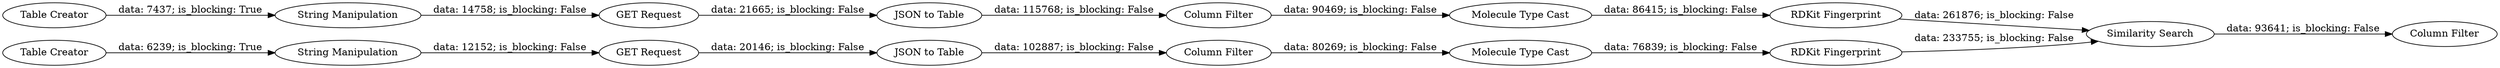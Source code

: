 digraph {
	"7457133954815095030_38" [label="Molecule Type Cast"]
	"4065142669299930580_36" [label="RDKit Fingerprint"]
	"7457133954815095030_35" [label="Table Creator"]
	"7457133954815095030_32" [label="GET Request"]
	"7457133954815095030_37" [label="Column Filter"]
	"4065142669299930580_29" [label="RDKit Fingerprint"]
	"-5976743795026399680_23" [label="String Manipulation"]
	"-5976743795026399680_22" [label="Table Creator"]
	"7457133954815095030_33" [label="JSON to Table"]
	"4065142669299930580_39" [label="Similarity Search"]
	"-5976743795026399680_26" [label="JSON to Table"]
	"4065142669299930580_42" [label="Column Filter"]
	"-5976743795026399680_28" [label="Column Filter"]
	"7457133954815095030_34" [label="String Manipulation"]
	"-5976743795026399680_27" [label="GET Request"]
	"-5976743795026399680_25" [label="Molecule Type Cast"]
	"7457133954815095030_37" -> "7457133954815095030_38" [label="data: 80269; is_blocking: False"]
	"-5976743795026399680_25" -> "4065142669299930580_29" [label="data: 86415; is_blocking: False"]
	"-5976743795026399680_22" -> "-5976743795026399680_23" [label="data: 7437; is_blocking: True"]
	"-5976743795026399680_26" -> "-5976743795026399680_28" [label="data: 115768; is_blocking: False"]
	"4065142669299930580_36" -> "4065142669299930580_39" [label="data: 233755; is_blocking: False"]
	"4065142669299930580_39" -> "4065142669299930580_42" [label="data: 93641; is_blocking: False"]
	"7457133954815095030_38" -> "4065142669299930580_36" [label="data: 76839; is_blocking: False"]
	"7457133954815095030_33" -> "7457133954815095030_37" [label="data: 102887; is_blocking: False"]
	"4065142669299930580_29" -> "4065142669299930580_39" [label="data: 261876; is_blocking: False"]
	"7457133954815095030_35" -> "7457133954815095030_34" [label="data: 6239; is_blocking: True"]
	"-5976743795026399680_23" -> "-5976743795026399680_27" [label="data: 14758; is_blocking: False"]
	"-5976743795026399680_28" -> "-5976743795026399680_25" [label="data: 90469; is_blocking: False"]
	"7457133954815095030_34" -> "7457133954815095030_32" [label="data: 12152; is_blocking: False"]
	"-5976743795026399680_27" -> "-5976743795026399680_26" [label="data: 21665; is_blocking: False"]
	"7457133954815095030_32" -> "7457133954815095030_33" [label="data: 20146; is_blocking: False"]
	rankdir=LR
}
